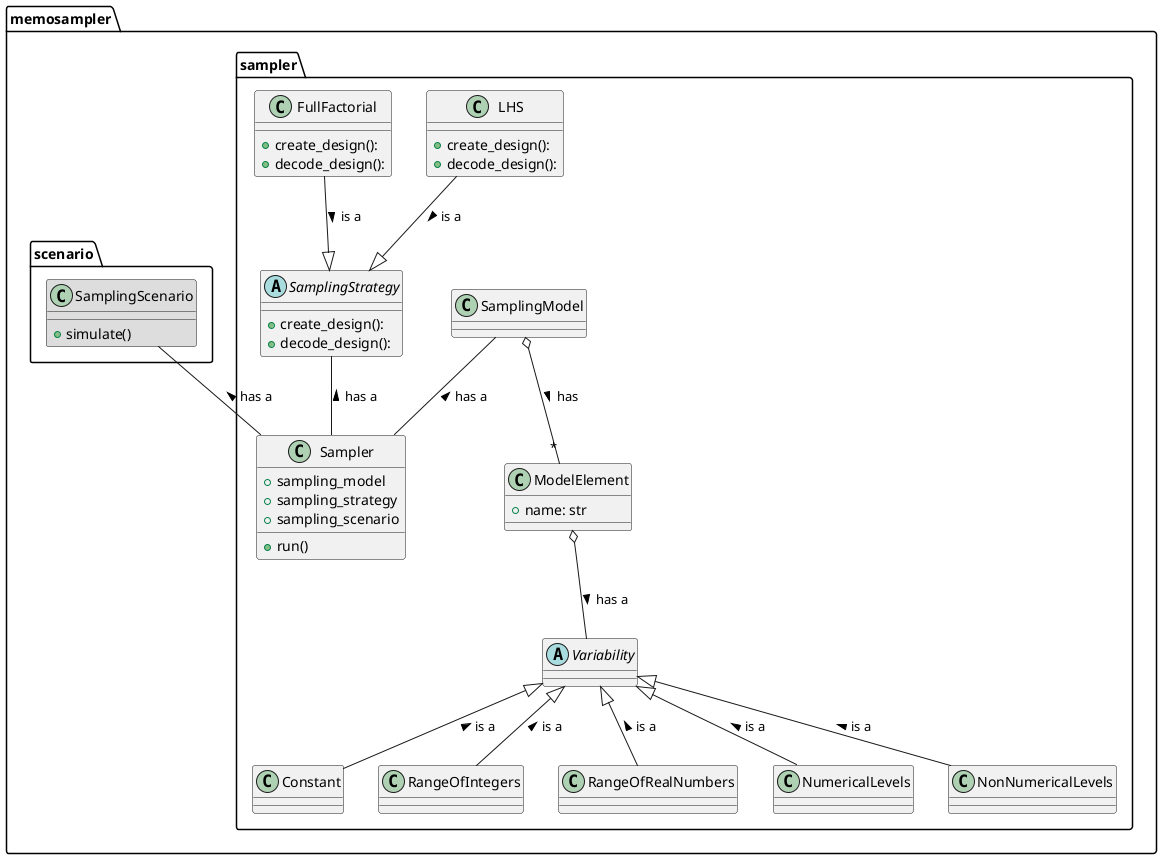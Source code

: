 @startuml

    class memosampler.sampler.Sampler {
        + sampling_model
        + sampling_strategy
        + sampling_scenario
        + run()
    }

    abstract class memosampler.sampler.SamplingStrategy{
        + create_design():
        + decode_design():
    }

    class memosampler.scenario.SamplingScenario #DDDDDD{
        + simulate()
    }

    class memosampler.sampler.LHS{
        + create_design():
        + decode_design():
    }

    class memosampler.sampler.FullFactorial{
        + create_design():
        + decode_design():
    }

    class memosampler.sampler.SamplingModel{

    }

    class memosampler.sampler.ModelElement{
        + name: str
    }

    abstract class memosampler.sampler.Variability {
    }


    memosampler.sampler.LHS --|> memosampler.sampler.SamplingStrategy: is a >
    memosampler.sampler.FullFactorial --|> memosampler.sampler.SamplingStrategy: is a >

    memosampler.scenario.SamplingScenario -- memosampler.sampler.Sampler: has a <
    memosampler.sampler.SamplingStrategy -- memosampler.sampler.Sampler: has a <
    memosampler.sampler.SamplingModel -- memosampler.sampler.Sampler : has a <


    memosampler.sampler.SamplingModel o-- "*" memosampler.sampler.ModelElement: has >
    memosampler.sampler.ModelElement o-- memosampler.sampler.Variability: has a >

    memosampler.sampler.Variability <|-- memosampler.sampler.Constant: < is a
    memosampler.sampler.Variability <|-- memosampler.sampler.RangeOfIntegers: < is a
    memosampler.sampler.Variability <|-- memosampler.sampler.RangeOfRealNumbers: < is a
    memosampler.sampler.Variability <|-- memosampler.sampler.NumericalLevels: < is a
    memosampler.sampler.Variability <|-- memosampler.sampler.NonNumericalLevels: < is a

@enduml